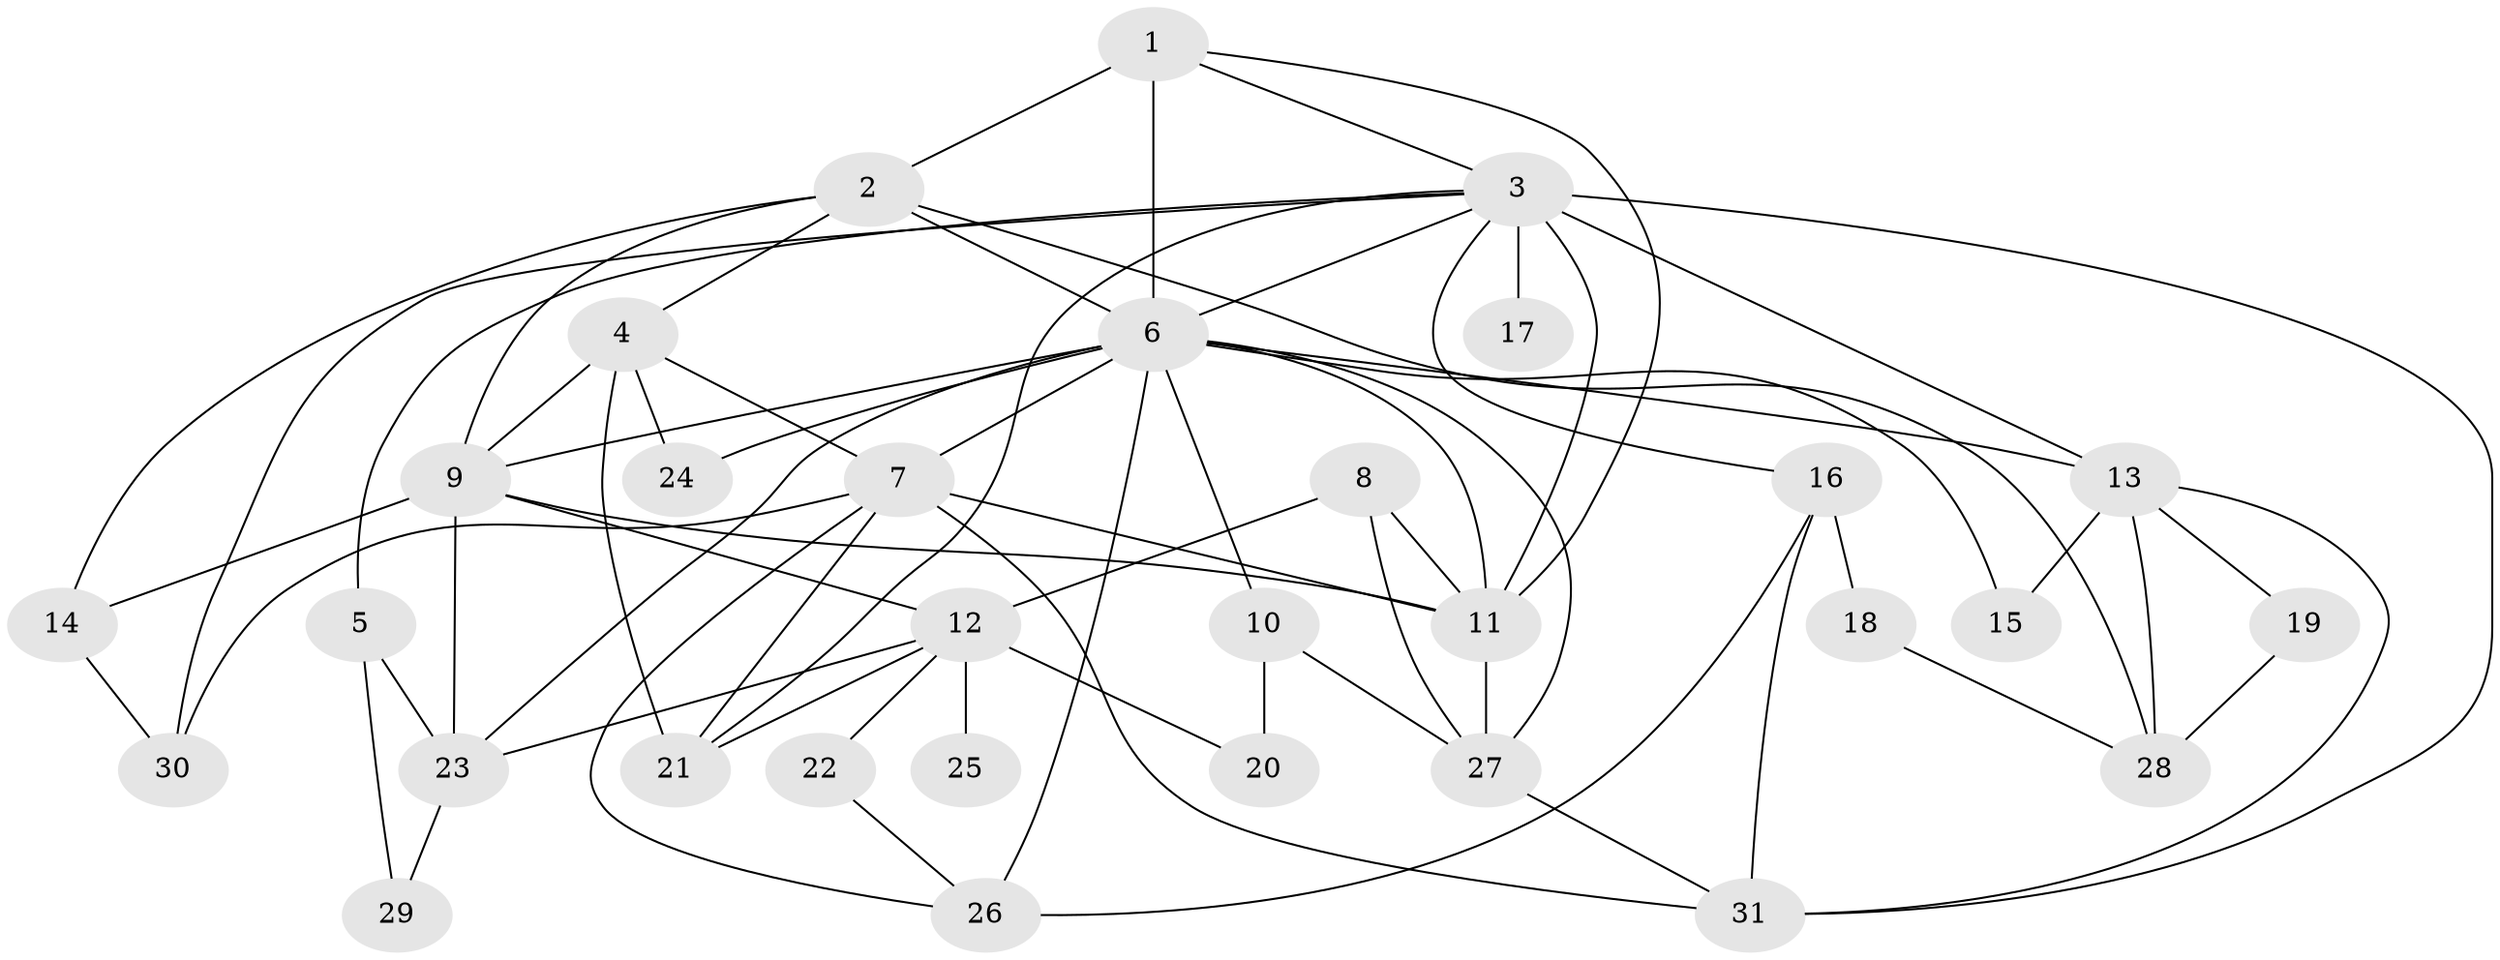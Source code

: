 // original degree distribution, {5: 0.20967741935483872, 6: 0.12903225806451613, 3: 0.24193548387096775, 4: 0.20967741935483872, 2: 0.1774193548387097, 7: 0.016129032258064516, 9: 0.016129032258064516}
// Generated by graph-tools (version 1.1) at 2025/36/03/09/25 02:36:26]
// undirected, 31 vertices, 67 edges
graph export_dot {
graph [start="1"]
  node [color=gray90,style=filled];
  1;
  2;
  3;
  4;
  5;
  6;
  7;
  8;
  9;
  10;
  11;
  12;
  13;
  14;
  15;
  16;
  17;
  18;
  19;
  20;
  21;
  22;
  23;
  24;
  25;
  26;
  27;
  28;
  29;
  30;
  31;
  1 -- 2 [weight=2.0];
  1 -- 3 [weight=1.0];
  1 -- 6 [weight=1.0];
  1 -- 11 [weight=1.0];
  2 -- 4 [weight=1.0];
  2 -- 6 [weight=1.0];
  2 -- 9 [weight=1.0];
  2 -- 14 [weight=2.0];
  2 -- 28 [weight=1.0];
  3 -- 5 [weight=1.0];
  3 -- 6 [weight=1.0];
  3 -- 11 [weight=2.0];
  3 -- 13 [weight=1.0];
  3 -- 16 [weight=1.0];
  3 -- 17 [weight=2.0];
  3 -- 21 [weight=1.0];
  3 -- 30 [weight=1.0];
  3 -- 31 [weight=2.0];
  4 -- 7 [weight=2.0];
  4 -- 9 [weight=3.0];
  4 -- 21 [weight=1.0];
  4 -- 24 [weight=1.0];
  5 -- 23 [weight=1.0];
  5 -- 29 [weight=1.0];
  6 -- 7 [weight=2.0];
  6 -- 9 [weight=1.0];
  6 -- 10 [weight=1.0];
  6 -- 11 [weight=1.0];
  6 -- 13 [weight=2.0];
  6 -- 15 [weight=1.0];
  6 -- 23 [weight=1.0];
  6 -- 24 [weight=2.0];
  6 -- 26 [weight=1.0];
  6 -- 27 [weight=1.0];
  7 -- 11 [weight=3.0];
  7 -- 21 [weight=2.0];
  7 -- 26 [weight=1.0];
  7 -- 30 [weight=1.0];
  7 -- 31 [weight=2.0];
  8 -- 11 [weight=2.0];
  8 -- 12 [weight=1.0];
  8 -- 27 [weight=1.0];
  9 -- 11 [weight=1.0];
  9 -- 12 [weight=1.0];
  9 -- 14 [weight=1.0];
  9 -- 23 [weight=1.0];
  10 -- 20 [weight=1.0];
  10 -- 27 [weight=1.0];
  11 -- 27 [weight=1.0];
  12 -- 20 [weight=1.0];
  12 -- 21 [weight=1.0];
  12 -- 22 [weight=1.0];
  12 -- 23 [weight=2.0];
  12 -- 25 [weight=2.0];
  13 -- 15 [weight=1.0];
  13 -- 19 [weight=1.0];
  13 -- 28 [weight=1.0];
  13 -- 31 [weight=1.0];
  14 -- 30 [weight=1.0];
  16 -- 18 [weight=1.0];
  16 -- 26 [weight=1.0];
  16 -- 31 [weight=1.0];
  18 -- 28 [weight=1.0];
  19 -- 28 [weight=1.0];
  22 -- 26 [weight=1.0];
  23 -- 29 [weight=1.0];
  27 -- 31 [weight=1.0];
}
